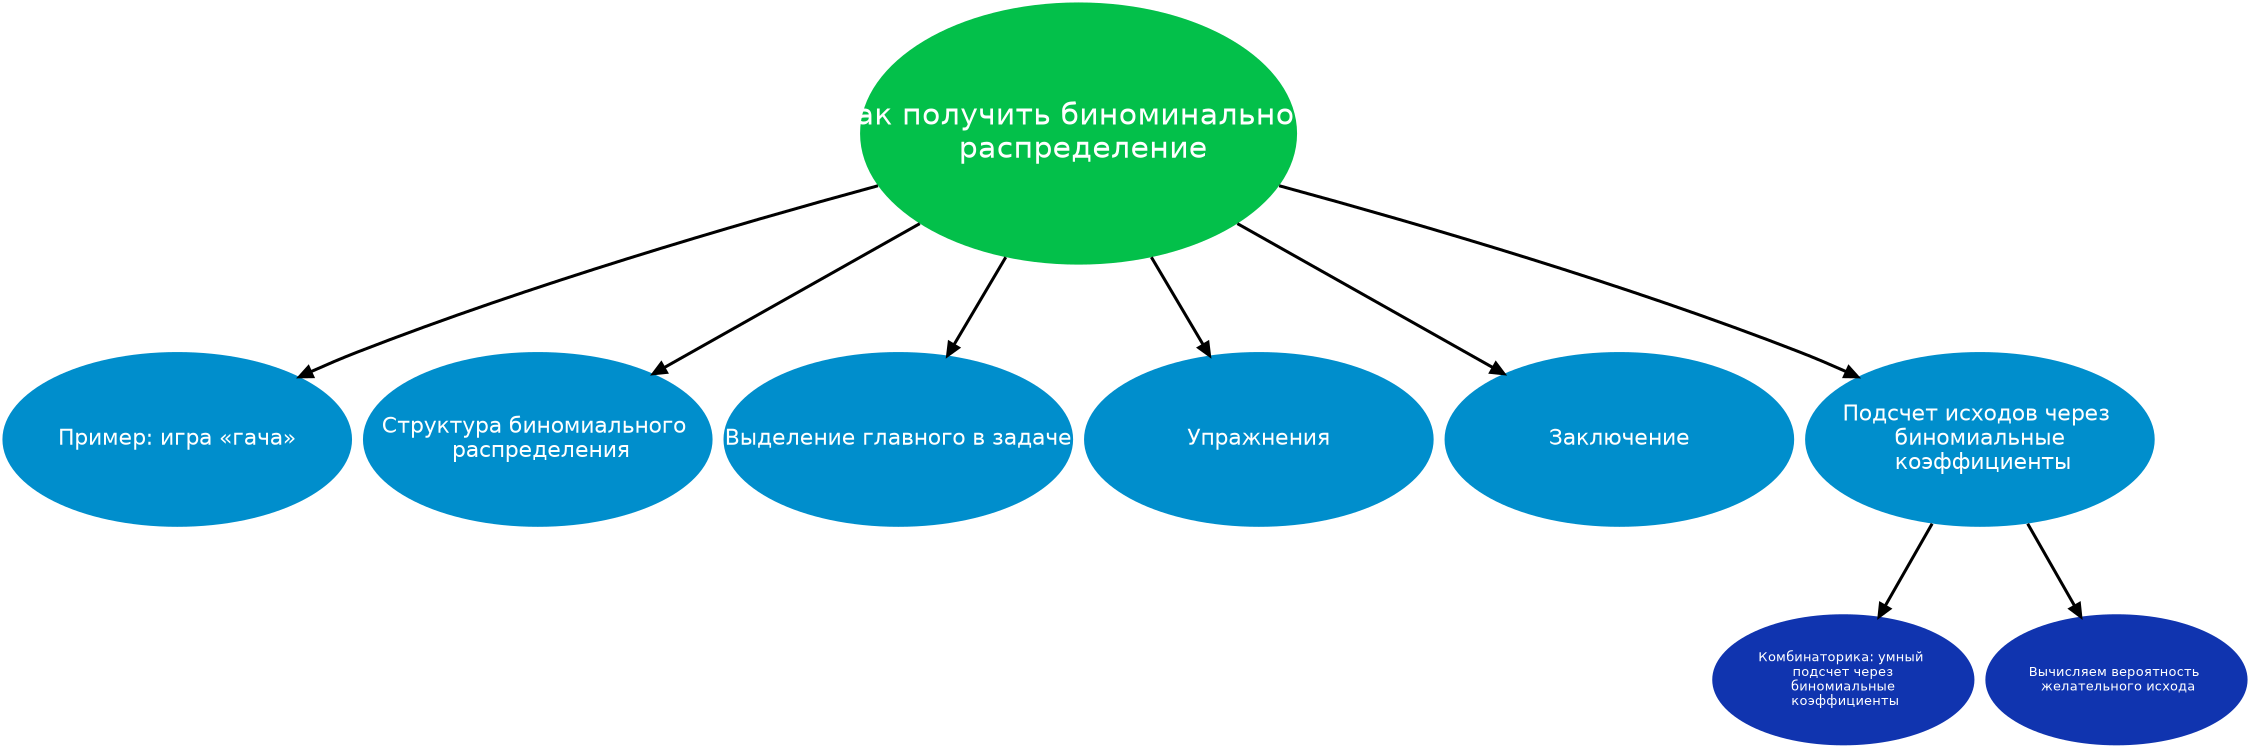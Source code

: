 digraph MindMap {
  dpi=300;
  size = "15";
  fontname="Helvetica";
  graph [ranksep=2];

  node [
    shape=ellipse
    style=filled
    fillcolor="#03C04A"
    fontname=Helvetica
    fontsize=50
    fontcolor="#FFFFFF"
    width=10
    height=6
    penwidth=0
    fixedsize=true
    ];
  edge [
    arrowhead=normal
    arrowsize=2
    penwidth=5
    ];

  root [ label="Как получить биноминальное \n распределение" ];
  
  node [
    fontsize=36
    fillcolor="#008ECC"
    width=8
    height=4
    ];
  
   11 [ label="Пример: игра «гача»" ];
   12 [ label="Структура биномиального \n распределения" ];
   13 [ label="Выделение главного в задаче" ];
   14 [ label="Упражнения" ];
   15 [ label="Заключение" ];
   16 [ label="Подсчет исходов через \n биномиальные \n коэффициенты" ];
   
  root->{ 11 12 13 14 15 16 };
  
  node [
    fontsize=22
    fillcolor="#1034AF"
    width=6
    height=3
    ];
    
  21 [ label="Комбинаторика: умный \n подсчет через \n биномиальные \n коэффициенты" ];
  22 [ label="Вычисляем вероятность \n желательного исхода" ];

  16 -> { 21 22 };
}
